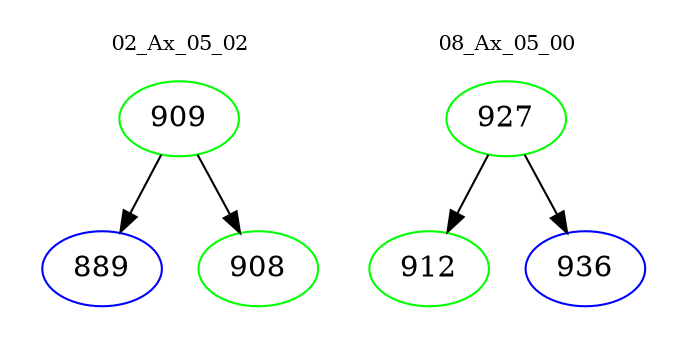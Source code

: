digraph{
subgraph cluster_0 {
color = white
label = "02_Ax_05_02";
fontsize=10;
T0_909 [label="909", color="green"]
T0_909 -> T0_889 [color="black"]
T0_889 [label="889", color="blue"]
T0_909 -> T0_908 [color="black"]
T0_908 [label="908", color="green"]
}
subgraph cluster_1 {
color = white
label = "08_Ax_05_00";
fontsize=10;
T1_927 [label="927", color="green"]
T1_927 -> T1_912 [color="black"]
T1_912 [label="912", color="green"]
T1_927 -> T1_936 [color="black"]
T1_936 [label="936", color="blue"]
}
}
